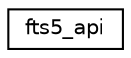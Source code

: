 digraph "Graphical Class Hierarchy"
{
 // LATEX_PDF_SIZE
  edge [fontname="Helvetica",fontsize="10",labelfontname="Helvetica",labelfontsize="10"];
  node [fontname="Helvetica",fontsize="10",shape=record];
  rankdir="LR";
  Node0 [label="fts5_api",height=0.2,width=0.4,color="black", fillcolor="white", style="filled",URL="$da/d3a/structfts5__api.html",tooltip=" "];
}
